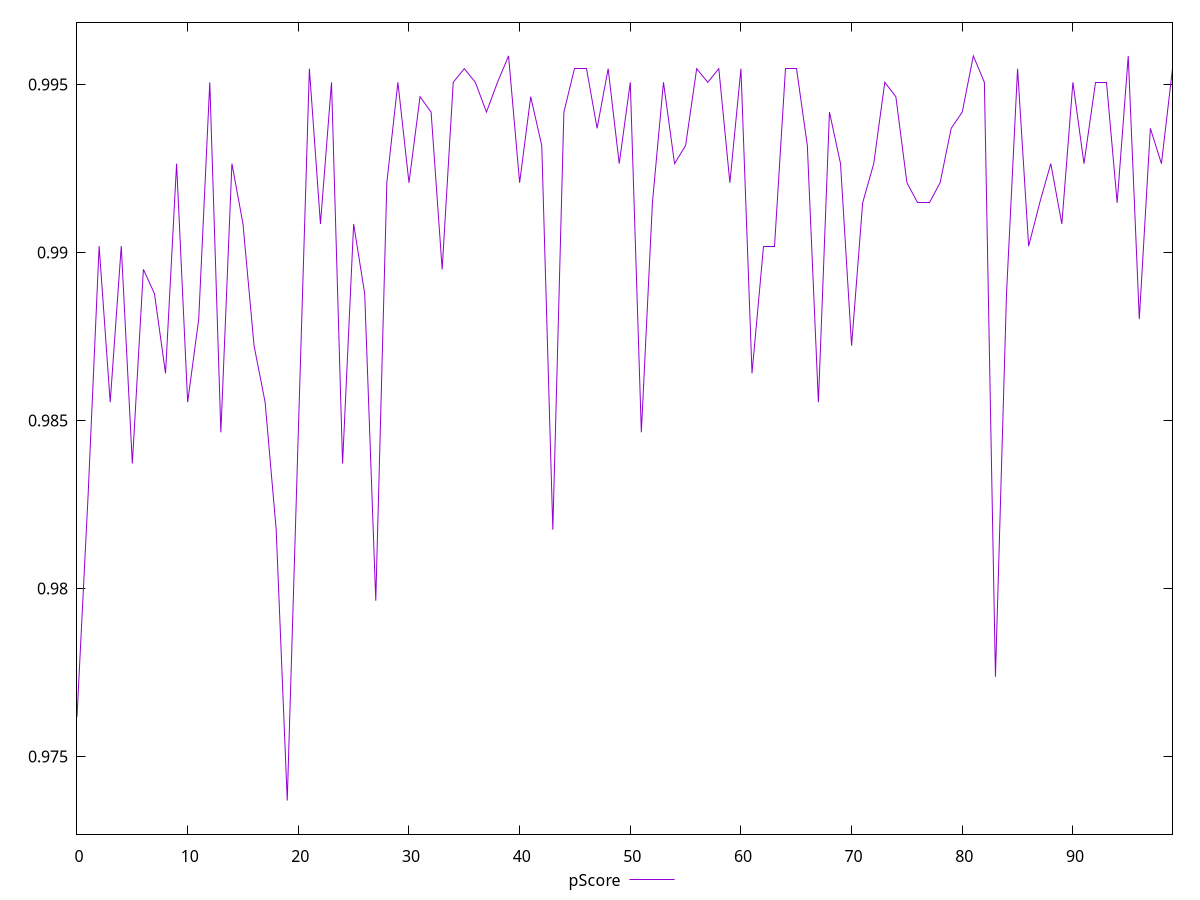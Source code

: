 reset

$pScore <<EOF
0 0.976179511153694
1 0.9827521983514116
2 0.9901907206858327
3 0.9855427057477746
4 0.9901907206858327
5 0.9837182073683034
6 0.9894989257340682
7 0.9887747435840251
8 0.9864020924526467
9 0.9926466668793034
10 0.9855427057477746
11 0.9880175836752019
12 0.9950681770426781
13 0.9846482314151789
14 0.9926466668793034
15 0.9908507430743767
16 0.9872268801572729
17 0.9855427057477746
18 0.9817497961668427
19 0.9736854170525222
20 0.9846482314151789
21 0.9954734645055221
22 0.9908507430743767
23 0.9950681770426781
24 0.9837182073683034
25 0.9908507430743767
26 0.9887747435840251
27 0.979634315738652
28 0.9920780447368824
29 0.9950681770426781
30 0.9920780447368824
31 0.9946375893622611
32 0.994180911427837
33 0.9894989257340682
34 0.9950681770426781
35 0.9954734645055221
36 0.9950681770426781
37 0.994180911427837
38 0.9950681770426781
39 0.9958542552567312
40 0.9920780447368824
41 0.9946375893622611
42 0.9931862003898535
43 0.9817497961668427
44 0.994180911427837
45 0.9954734645055221
46 0.9954734645055221
47 0.9936973680837036
48 0.9954734645055221
49 0.9926466668793034
50 0.9950681770426781
51 0.9846482314151789
52 0.9914796308990093
53 0.9950681770426781
54 0.9926466668793034
55 0.9931862003898535
56 0.9954734645055221
57 0.9950681770426781
58 0.9954734645055221
59 0.9920780447368824
60 0.9954734645055221
61 0.9864020924526467
62 0.9901907206858327
63 0.9901907206858327
64 0.9954734645055221
65 0.9954734645055221
66 0.9931862003898535
67 0.9855427057477746
68 0.994180911427837
69 0.9926466668793034
70 0.9872268801572729
71 0.9914796308990093
72 0.9926466668793034
73 0.9950681770426781
74 0.9946375893622611
75 0.9920780447368824
76 0.9914796308990093
77 0.9914796308990093
78 0.9920780447368824
79 0.9936973680837036
80 0.994180911427837
81 0.9958542552567312
82 0.9950681770426781
83 0.9773690465852017
84 0.9887747435840251
85 0.9954734645055221
86 0.9901907206858327
87 0.9914796308990093
88 0.9926466668793034
89 0.9908507430743767
90 0.9950681770426781
91 0.9926466668793034
92 0.9950681770426781
93 0.9950681770426781
94 0.9914796308990093
95 0.9958542552567312
96 0.9880175836752019
97 0.9936973680837036
98 0.9926466668793034
99 0.9954734645055221
EOF

set key outside below
set xrange [0:99]
set yrange [0.9726854170525222:0.9968542552567312]
set trange [0.9726854170525222:0.9968542552567312]
set terminal svg size 640, 500 enhanced background rgb 'white'
set output "report_00026_2021-02-22T21:38:55.199Z/max-potential-fid/samples/pages+cached+noadtech+nomedia+nocss/pScore/values.svg"

plot $pScore title "pScore" with line

reset
